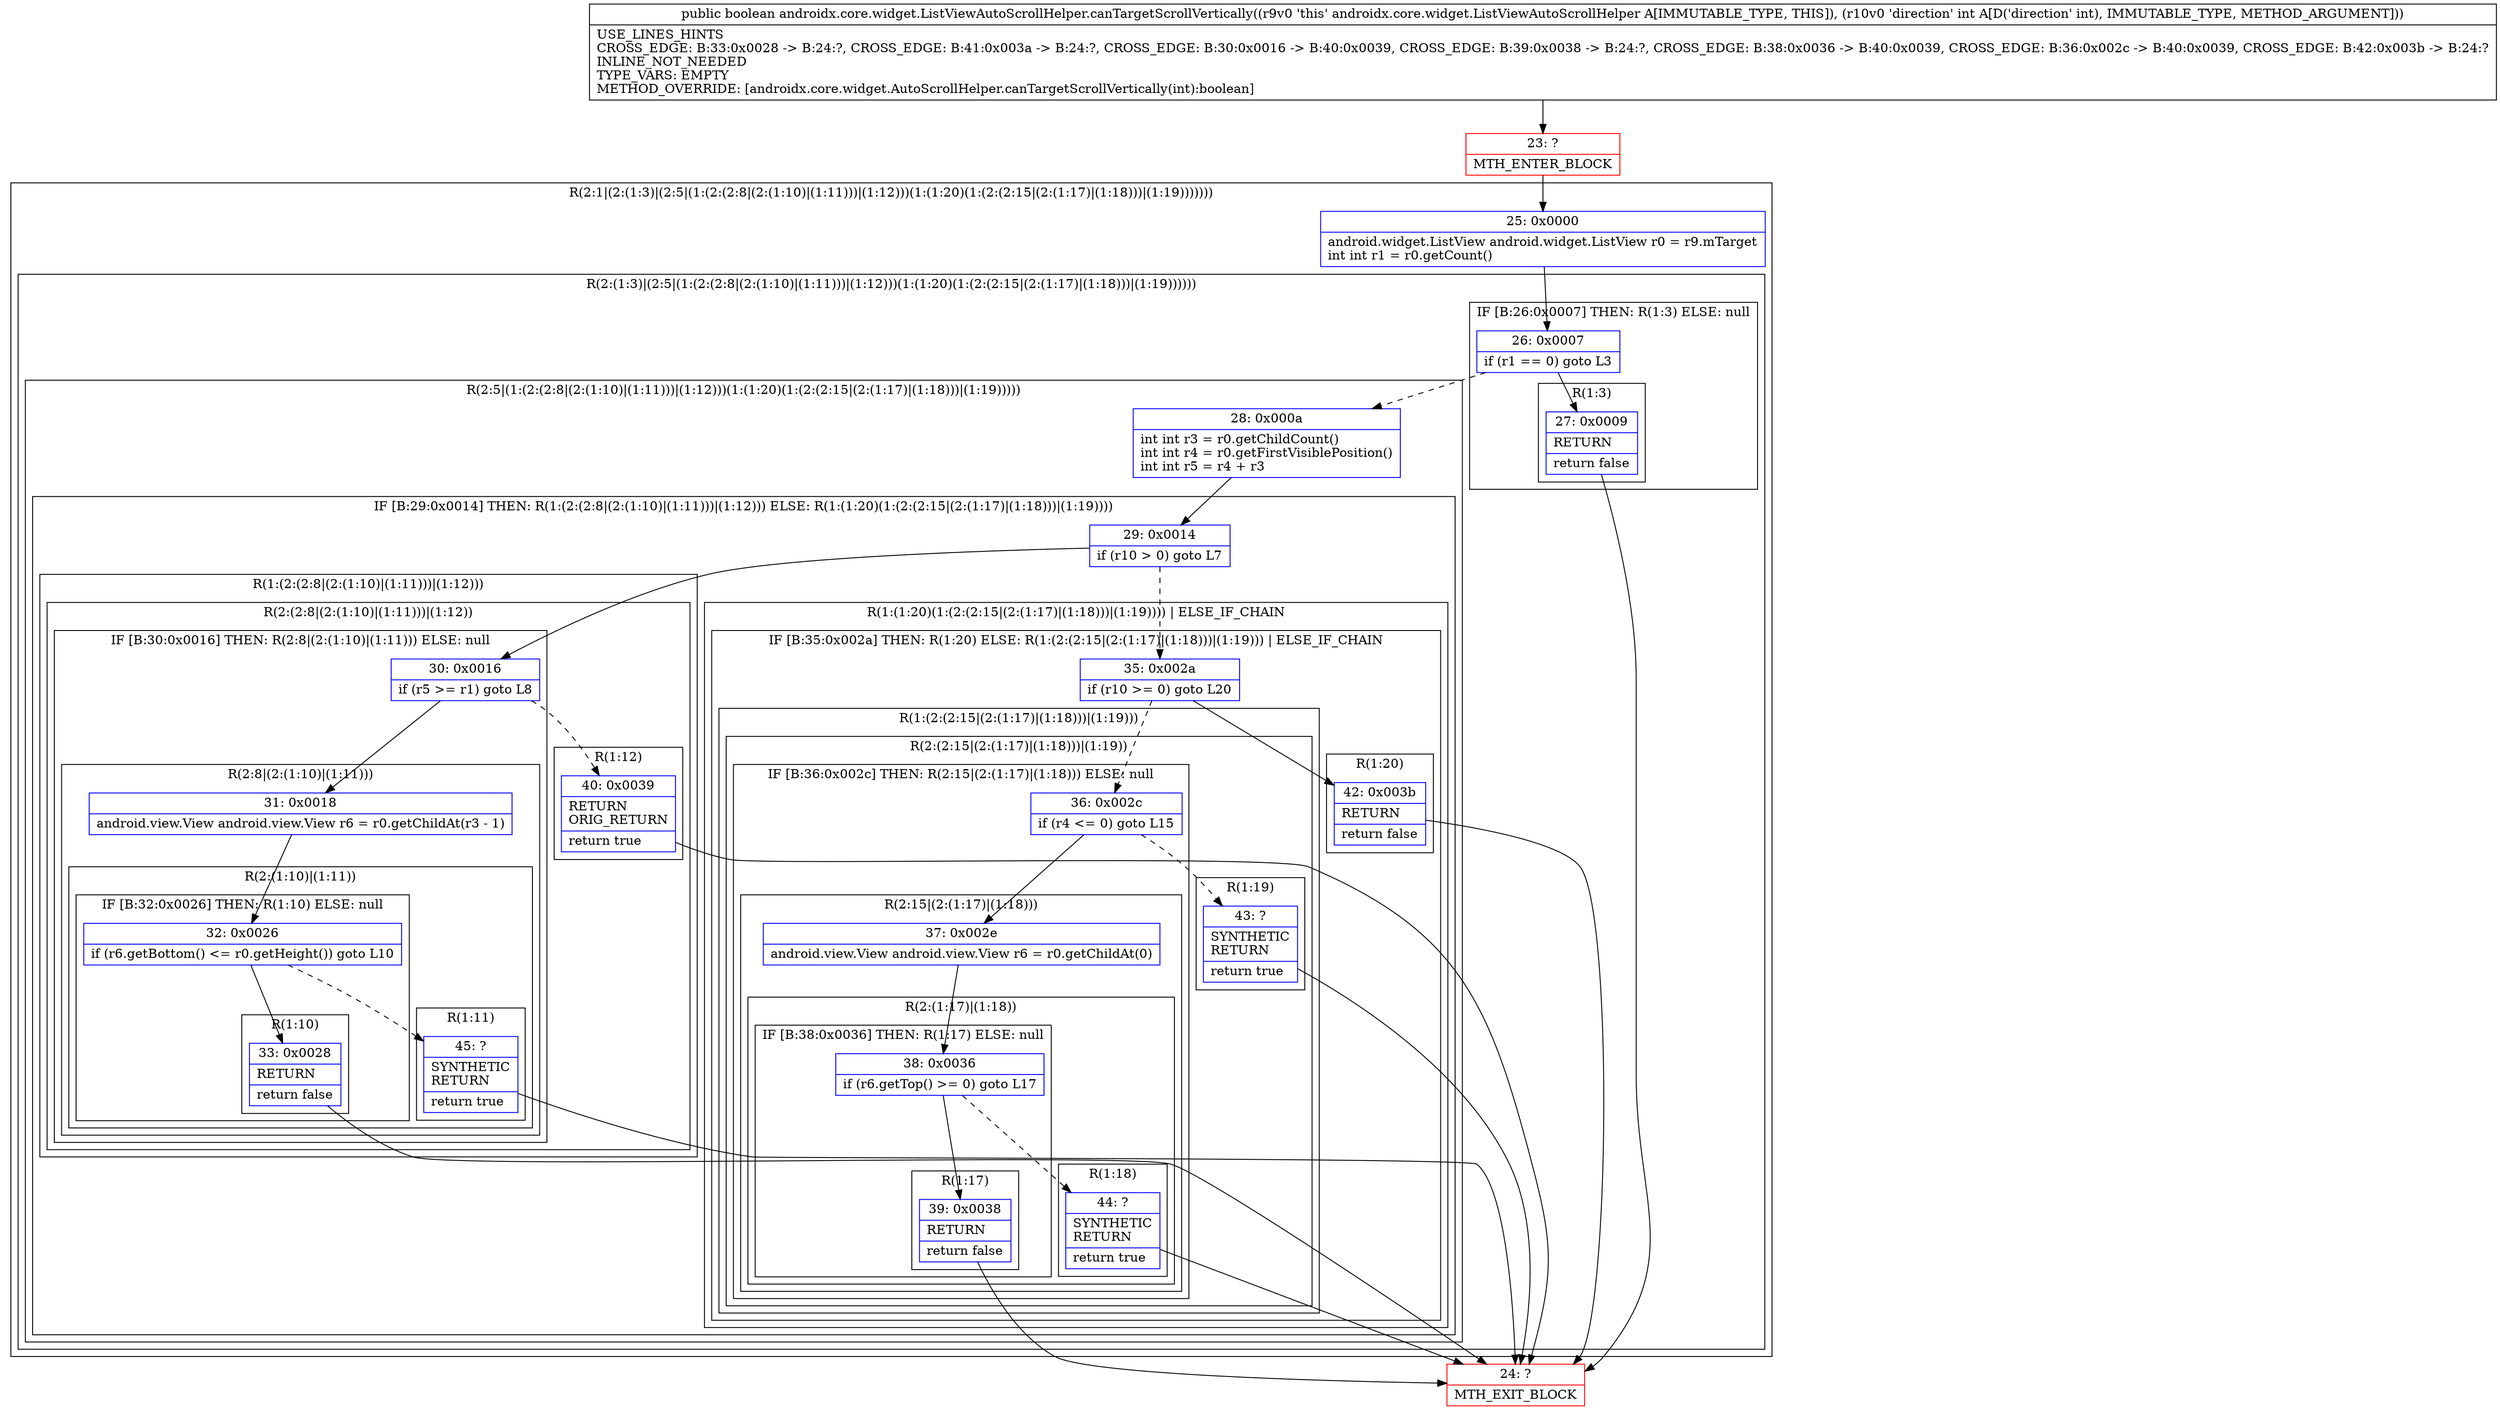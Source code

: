 digraph "CFG forandroidx.core.widget.ListViewAutoScrollHelper.canTargetScrollVertically(I)Z" {
subgraph cluster_Region_1023350756 {
label = "R(2:1|(2:(1:3)|(2:5|(1:(2:(2:8|(2:(1:10)|(1:11)))|(1:12)))(1:(1:20)(1:(2:(2:15|(2:(1:17)|(1:18)))|(1:19)))))))";
node [shape=record,color=blue];
Node_25 [shape=record,label="{25\:\ 0x0000|android.widget.ListView android.widget.ListView r0 = r9.mTarget\lint int r1 = r0.getCount()\l}"];
subgraph cluster_Region_1508857334 {
label = "R(2:(1:3)|(2:5|(1:(2:(2:8|(2:(1:10)|(1:11)))|(1:12)))(1:(1:20)(1:(2:(2:15|(2:(1:17)|(1:18)))|(1:19))))))";
node [shape=record,color=blue];
subgraph cluster_IfRegion_1065419238 {
label = "IF [B:26:0x0007] THEN: R(1:3) ELSE: null";
node [shape=record,color=blue];
Node_26 [shape=record,label="{26\:\ 0x0007|if (r1 == 0) goto L3\l}"];
subgraph cluster_Region_609483627 {
label = "R(1:3)";
node [shape=record,color=blue];
Node_27 [shape=record,label="{27\:\ 0x0009|RETURN\l|return false\l}"];
}
}
subgraph cluster_Region_1299061647 {
label = "R(2:5|(1:(2:(2:8|(2:(1:10)|(1:11)))|(1:12)))(1:(1:20)(1:(2:(2:15|(2:(1:17)|(1:18)))|(1:19)))))";
node [shape=record,color=blue];
Node_28 [shape=record,label="{28\:\ 0x000a|int int r3 = r0.getChildCount()\lint int r4 = r0.getFirstVisiblePosition()\lint int r5 = r4 + r3\l}"];
subgraph cluster_IfRegion_1829742881 {
label = "IF [B:29:0x0014] THEN: R(1:(2:(2:8|(2:(1:10)|(1:11)))|(1:12))) ELSE: R(1:(1:20)(1:(2:(2:15|(2:(1:17)|(1:18)))|(1:19))))";
node [shape=record,color=blue];
Node_29 [shape=record,label="{29\:\ 0x0014|if (r10 \> 0) goto L7\l}"];
subgraph cluster_Region_206464183 {
label = "R(1:(2:(2:8|(2:(1:10)|(1:11)))|(1:12)))";
node [shape=record,color=blue];
subgraph cluster_Region_799920173 {
label = "R(2:(2:8|(2:(1:10)|(1:11)))|(1:12))";
node [shape=record,color=blue];
subgraph cluster_IfRegion_2017617344 {
label = "IF [B:30:0x0016] THEN: R(2:8|(2:(1:10)|(1:11))) ELSE: null";
node [shape=record,color=blue];
Node_30 [shape=record,label="{30\:\ 0x0016|if (r5 \>= r1) goto L8\l}"];
subgraph cluster_Region_217677729 {
label = "R(2:8|(2:(1:10)|(1:11)))";
node [shape=record,color=blue];
Node_31 [shape=record,label="{31\:\ 0x0018|android.view.View android.view.View r6 = r0.getChildAt(r3 \- 1)\l}"];
subgraph cluster_Region_337575440 {
label = "R(2:(1:10)|(1:11))";
node [shape=record,color=blue];
subgraph cluster_IfRegion_1175109449 {
label = "IF [B:32:0x0026] THEN: R(1:10) ELSE: null";
node [shape=record,color=blue];
Node_32 [shape=record,label="{32\:\ 0x0026|if (r6.getBottom() \<= r0.getHeight()) goto L10\l}"];
subgraph cluster_Region_71834387 {
label = "R(1:10)";
node [shape=record,color=blue];
Node_33 [shape=record,label="{33\:\ 0x0028|RETURN\l|return false\l}"];
}
}
subgraph cluster_Region_2078059761 {
label = "R(1:11)";
node [shape=record,color=blue];
Node_45 [shape=record,label="{45\:\ ?|SYNTHETIC\lRETURN\l|return true\l}"];
}
}
}
}
subgraph cluster_Region_984688415 {
label = "R(1:12)";
node [shape=record,color=blue];
Node_40 [shape=record,label="{40\:\ 0x0039|RETURN\lORIG_RETURN\l|return true\l}"];
}
}
}
subgraph cluster_Region_1505533991 {
label = "R(1:(1:20)(1:(2:(2:15|(2:(1:17)|(1:18)))|(1:19)))) | ELSE_IF_CHAIN\l";
node [shape=record,color=blue];
subgraph cluster_IfRegion_493402240 {
label = "IF [B:35:0x002a] THEN: R(1:20) ELSE: R(1:(2:(2:15|(2:(1:17)|(1:18)))|(1:19))) | ELSE_IF_CHAIN\l";
node [shape=record,color=blue];
Node_35 [shape=record,label="{35\:\ 0x002a|if (r10 \>= 0) goto L20\l}"];
subgraph cluster_Region_63775992 {
label = "R(1:20)";
node [shape=record,color=blue];
Node_42 [shape=record,label="{42\:\ 0x003b|RETURN\l|return false\l}"];
}
subgraph cluster_Region_813134401 {
label = "R(1:(2:(2:15|(2:(1:17)|(1:18)))|(1:19)))";
node [shape=record,color=blue];
subgraph cluster_Region_209080816 {
label = "R(2:(2:15|(2:(1:17)|(1:18)))|(1:19))";
node [shape=record,color=blue];
subgraph cluster_IfRegion_1797352822 {
label = "IF [B:36:0x002c] THEN: R(2:15|(2:(1:17)|(1:18))) ELSE: null";
node [shape=record,color=blue];
Node_36 [shape=record,label="{36\:\ 0x002c|if (r4 \<= 0) goto L15\l}"];
subgraph cluster_Region_42913883 {
label = "R(2:15|(2:(1:17)|(1:18)))";
node [shape=record,color=blue];
Node_37 [shape=record,label="{37\:\ 0x002e|android.view.View android.view.View r6 = r0.getChildAt(0)\l}"];
subgraph cluster_Region_1417827398 {
label = "R(2:(1:17)|(1:18))";
node [shape=record,color=blue];
subgraph cluster_IfRegion_525956161 {
label = "IF [B:38:0x0036] THEN: R(1:17) ELSE: null";
node [shape=record,color=blue];
Node_38 [shape=record,label="{38\:\ 0x0036|if (r6.getTop() \>= 0) goto L17\l}"];
subgraph cluster_Region_1040335050 {
label = "R(1:17)";
node [shape=record,color=blue];
Node_39 [shape=record,label="{39\:\ 0x0038|RETURN\l|return false\l}"];
}
}
subgraph cluster_Region_896321585 {
label = "R(1:18)";
node [shape=record,color=blue];
Node_44 [shape=record,label="{44\:\ ?|SYNTHETIC\lRETURN\l|return true\l}"];
}
}
}
}
subgraph cluster_Region_195815101 {
label = "R(1:19)";
node [shape=record,color=blue];
Node_43 [shape=record,label="{43\:\ ?|SYNTHETIC\lRETURN\l|return true\l}"];
}
}
}
}
}
}
}
}
}
Node_23 [shape=record,color=red,label="{23\:\ ?|MTH_ENTER_BLOCK\l}"];
Node_24 [shape=record,color=red,label="{24\:\ ?|MTH_EXIT_BLOCK\l}"];
MethodNode[shape=record,label="{public boolean androidx.core.widget.ListViewAutoScrollHelper.canTargetScrollVertically((r9v0 'this' androidx.core.widget.ListViewAutoScrollHelper A[IMMUTABLE_TYPE, THIS]), (r10v0 'direction' int A[D('direction' int), IMMUTABLE_TYPE, METHOD_ARGUMENT]))  | USE_LINES_HINTS\lCROSS_EDGE: B:33:0x0028 \-\> B:24:?, CROSS_EDGE: B:41:0x003a \-\> B:24:?, CROSS_EDGE: B:30:0x0016 \-\> B:40:0x0039, CROSS_EDGE: B:39:0x0038 \-\> B:24:?, CROSS_EDGE: B:38:0x0036 \-\> B:40:0x0039, CROSS_EDGE: B:36:0x002c \-\> B:40:0x0039, CROSS_EDGE: B:42:0x003b \-\> B:24:?\lINLINE_NOT_NEEDED\lTYPE_VARS: EMPTY\lMETHOD_OVERRIDE: [androidx.core.widget.AutoScrollHelper.canTargetScrollVertically(int):boolean]\l}"];
MethodNode -> Node_23;Node_25 -> Node_26;
Node_26 -> Node_27;
Node_26 -> Node_28[style=dashed];
Node_27 -> Node_24;
Node_28 -> Node_29;
Node_29 -> Node_30;
Node_29 -> Node_35[style=dashed];
Node_30 -> Node_31;
Node_30 -> Node_40[style=dashed];
Node_31 -> Node_32;
Node_32 -> Node_33;
Node_32 -> Node_45[style=dashed];
Node_33 -> Node_24;
Node_45 -> Node_24;
Node_40 -> Node_24;
Node_35 -> Node_36[style=dashed];
Node_35 -> Node_42;
Node_42 -> Node_24;
Node_36 -> Node_37;
Node_36 -> Node_43[style=dashed];
Node_37 -> Node_38;
Node_38 -> Node_39;
Node_38 -> Node_44[style=dashed];
Node_39 -> Node_24;
Node_44 -> Node_24;
Node_43 -> Node_24;
Node_23 -> Node_25;
}

